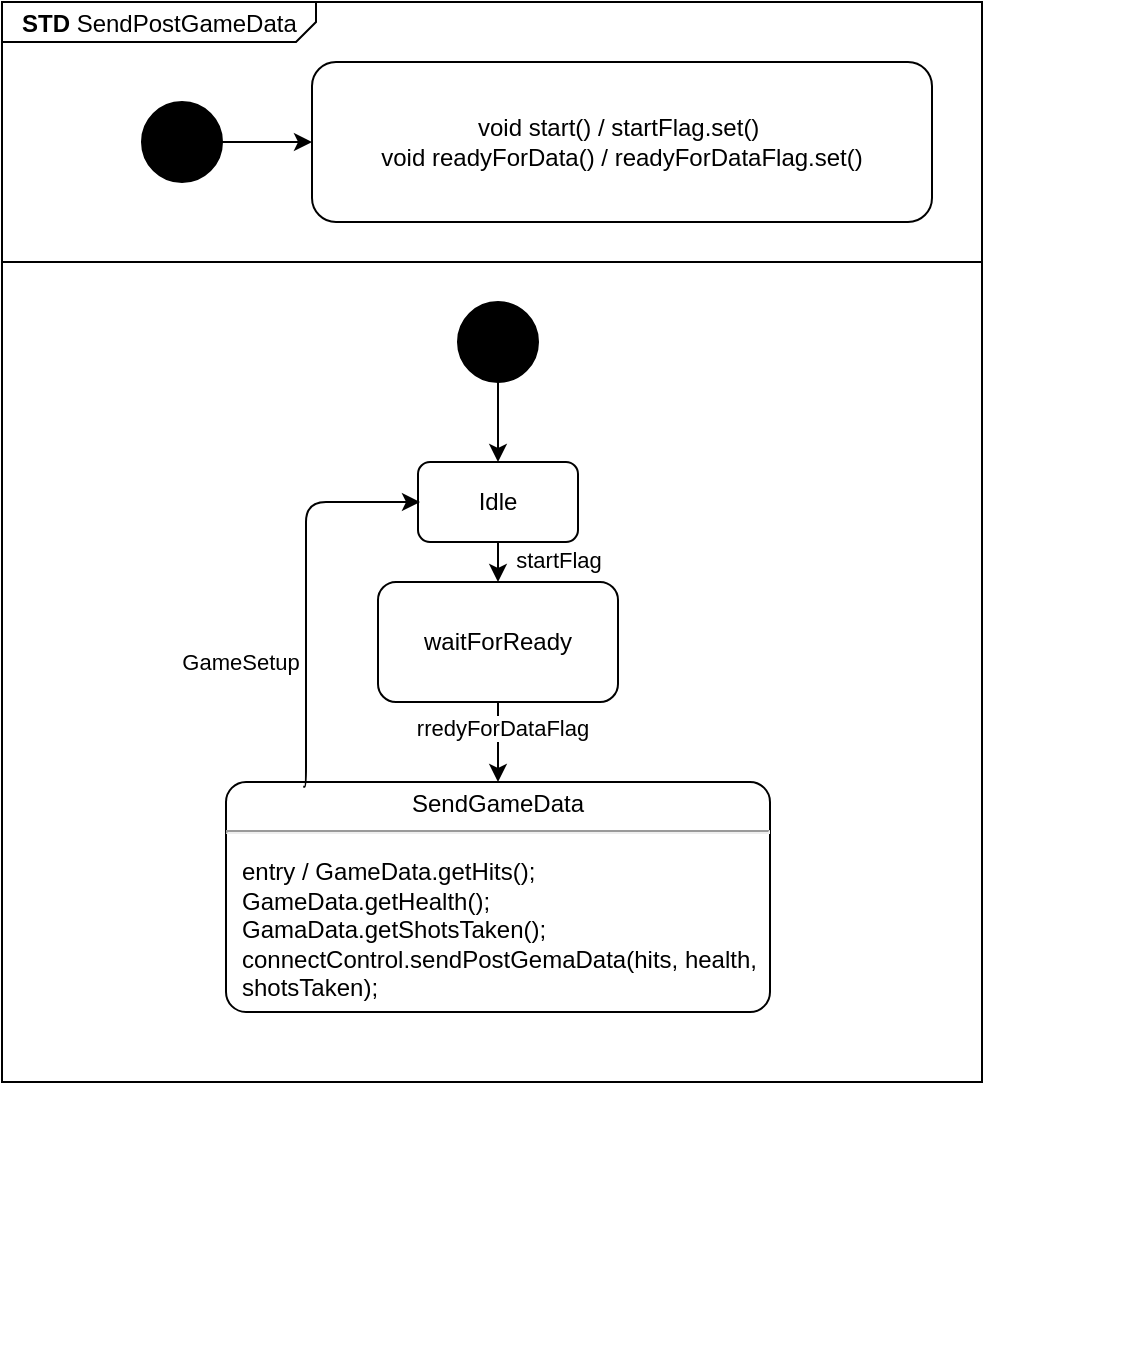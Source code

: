 <mxfile version="22.0.3" type="device">
  <diagram name="Page-1" id="VnlH0Y06McOiaRYZfQ7j">
    <mxGraphModel dx="521" dy="613" grid="1" gridSize="10" guides="1" tooltips="1" connect="1" arrows="1" fold="1" page="1" pageScale="1" pageWidth="1169" pageHeight="1654" math="0" shadow="0">
      <root>
        <mxCell id="0" />
        <mxCell id="1" parent="0" />
        <mxCell id="9qeSm3GH6jOZeFcjtzKw-22" value="" style="group" parent="1" vertex="1" connectable="0">
          <mxGeometry x="110" y="110" width="570" height="680" as="geometry" />
        </mxCell>
        <mxCell id="9qeSm3GH6jOZeFcjtzKw-20" value="&lt;p style=&quot;margin:0px;margin-top:4px;margin-left:10px;text-align:left;&quot;&gt;&lt;b&gt;STD&lt;/b&gt;&amp;nbsp;SendPostGameData&lt;/p&gt;" style="html=1;shape=mxgraph.sysml.package;html=1;overflow=fill;whiteSpace=wrap;labelX=157.8;" parent="9qeSm3GH6jOZeFcjtzKw-22" vertex="1">
          <mxGeometry width="490" height="130" as="geometry" />
        </mxCell>
        <mxCell id="9qeSm3GH6jOZeFcjtzKw-21" value="" style="rounded=0;whiteSpace=wrap;html=1;" parent="9qeSm3GH6jOZeFcjtzKw-22" vertex="1">
          <mxGeometry y="130" width="490" height="410" as="geometry" />
        </mxCell>
        <mxCell id="9qeSm3GH6jOZeFcjtzKw-2" value="void start() / startFlag.set()&amp;nbsp;&lt;br&gt;void readyForData() / readyForDataFlag.set()" style="rounded=1;whiteSpace=wrap;html=1;" parent="9qeSm3GH6jOZeFcjtzKw-22" vertex="1">
          <mxGeometry x="155" y="30" width="310" height="80" as="geometry" />
        </mxCell>
        <mxCell id="BJDxd9QBjYjVOgAkRVq_-1" value="&lt;p style=&quot;margin:0px;margin-top:4px;text-align:center;&quot;&gt;SendGameData&lt;/p&gt;&lt;hr&gt;&lt;p&gt;&lt;/p&gt;&lt;p style=&quot;margin:0px;margin-left:8px;text-align:left;&quot;&gt;entry / GameData.getHits();&lt;/p&gt;&lt;p style=&quot;margin:0px;margin-left:8px;text-align:left;&quot;&gt;GameData.getHealth();&lt;/p&gt;&lt;p style=&quot;margin:0px;margin-left:8px;text-align:left;&quot;&gt;GamaData.getShotsTaken();&lt;/p&gt;&lt;p style=&quot;margin:0px;margin-left:8px;text-align:left;&quot;&gt;connectControl.sendPostGemaData(hits, health, shotsTaken);&lt;/p&gt;" style="shape=mxgraph.sysml.simpleState;html=1;overflow=fill;whiteSpace=wrap;align=center;" parent="9qeSm3GH6jOZeFcjtzKw-22" vertex="1">
          <mxGeometry x="112" y="390" width="272" height="115" as="geometry" />
        </mxCell>
        <mxCell id="XM7FDIPRlOsFaho1k33j-1" value="waitForReady" style="rounded=1;whiteSpace=wrap;html=1;" vertex="1" parent="9qeSm3GH6jOZeFcjtzKw-22">
          <mxGeometry x="188" y="290" width="120" height="60" as="geometry" />
        </mxCell>
        <mxCell id="XM7FDIPRlOsFaho1k33j-2" style="edgeStyle=orthogonalEdgeStyle;rounded=0;orthogonalLoop=1;jettySize=auto;html=1;entryX=0.5;entryY=0;entryDx=0;entryDy=0;entryPerimeter=0;" edge="1" parent="9qeSm3GH6jOZeFcjtzKw-22" source="XM7FDIPRlOsFaho1k33j-1" target="BJDxd9QBjYjVOgAkRVq_-1">
          <mxGeometry relative="1" as="geometry" />
        </mxCell>
        <mxCell id="XM7FDIPRlOsFaho1k33j-3" value="rredyForDataFlag" style="edgeLabel;html=1;align=center;verticalAlign=middle;resizable=0;points=[];" vertex="1" connectable="0" parent="XM7FDIPRlOsFaho1k33j-2">
          <mxGeometry x="-0.385" y="2" relative="1" as="geometry">
            <mxPoint as="offset" />
          </mxGeometry>
        </mxCell>
        <mxCell id="9qeSm3GH6jOZeFcjtzKw-3" style="edgeStyle=orthogonalEdgeStyle;rounded=0;orthogonalLoop=1;jettySize=auto;html=1;" parent="1" source="9qeSm3GH6jOZeFcjtzKw-1" target="9qeSm3GH6jOZeFcjtzKw-2" edge="1">
          <mxGeometry relative="1" as="geometry" />
        </mxCell>
        <mxCell id="9qeSm3GH6jOZeFcjtzKw-1" value="" style="shape=ellipse;html=1;fillColor=strokeColor;fontSize=18;fontColor=#ffffff;" parent="1" vertex="1">
          <mxGeometry x="180" y="160" width="40" height="40" as="geometry" />
        </mxCell>
        <mxCell id="9qeSm3GH6jOZeFcjtzKw-6" style="edgeStyle=orthogonalEdgeStyle;rounded=0;orthogonalLoop=1;jettySize=auto;html=1;" parent="1" source="9qeSm3GH6jOZeFcjtzKw-4" target="9qeSm3GH6jOZeFcjtzKw-5" edge="1">
          <mxGeometry relative="1" as="geometry" />
        </mxCell>
        <mxCell id="9qeSm3GH6jOZeFcjtzKw-4" value="" style="shape=ellipse;html=1;fillColor=strokeColor;fontSize=18;fontColor=#ffffff;" parent="1" vertex="1">
          <mxGeometry x="338" y="260" width="40" height="40" as="geometry" />
        </mxCell>
        <mxCell id="BJDxd9QBjYjVOgAkRVq_-2" style="edgeStyle=orthogonalEdgeStyle;rounded=0;orthogonalLoop=1;jettySize=auto;html=1;exitX=0.5;exitY=1;exitDx=0;exitDy=0;entryX=0.5;entryY=0;entryDx=0;entryDy=0;" parent="1" source="9qeSm3GH6jOZeFcjtzKw-5" target="XM7FDIPRlOsFaho1k33j-1" edge="1">
          <mxGeometry relative="1" as="geometry" />
        </mxCell>
        <mxCell id="BJDxd9QBjYjVOgAkRVq_-3" value="startFlag" style="edgeLabel;html=1;align=center;verticalAlign=middle;resizable=0;points=[];" parent="BJDxd9QBjYjVOgAkRVq_-2" vertex="1" connectable="0">
          <mxGeometry x="-0.08" y="-4" relative="1" as="geometry">
            <mxPoint x="34" as="offset" />
          </mxGeometry>
        </mxCell>
        <mxCell id="9qeSm3GH6jOZeFcjtzKw-5" value="Idle" style="shape=rect;rounded=1;html=1;whiteSpace=wrap;align=center;" parent="1" vertex="1">
          <mxGeometry x="318" y="340" width="80" height="40" as="geometry" />
        </mxCell>
        <mxCell id="BJDxd9QBjYjVOgAkRVq_-4" style="edgeStyle=orthogonalEdgeStyle;rounded=1;orthogonalLoop=1;jettySize=auto;html=1;exitX=0.142;exitY=0.021;exitDx=0;exitDy=0;exitPerimeter=0;entryX=0;entryY=0.5;entryDx=0;entryDy=0;" parent="1" edge="1" source="BJDxd9QBjYjVOgAkRVq_-1">
          <mxGeometry relative="1" as="geometry">
            <Array as="points">
              <mxPoint x="262" y="502" />
              <mxPoint x="262" y="360" />
            </Array>
            <mxPoint x="261.9" y="467.9" as="sourcePoint" />
            <mxPoint x="319" y="360" as="targetPoint" />
          </mxGeometry>
        </mxCell>
        <mxCell id="BJDxd9QBjYjVOgAkRVq_-5" value="GameSetup" style="edgeLabel;html=1;align=center;verticalAlign=middle;resizable=0;points=[];" parent="BJDxd9QBjYjVOgAkRVq_-4" vertex="1" connectable="0">
          <mxGeometry x="-0.058" y="-1" relative="1" as="geometry">
            <mxPoint x="-34" y="30" as="offset" />
          </mxGeometry>
        </mxCell>
      </root>
    </mxGraphModel>
  </diagram>
</mxfile>

